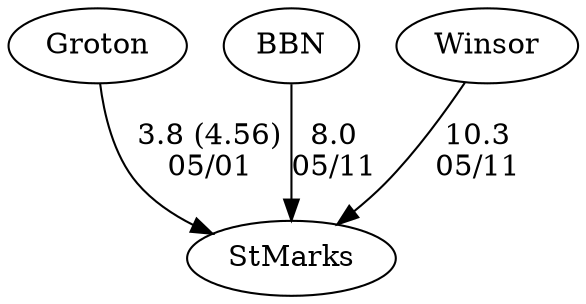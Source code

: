 digraph girls5foursStMarks {Groton [URL="girls5foursStMarksGroton.html"];BBN [URL="girls5foursStMarksBBN.html"];StMarks [URL="girls5foursStMarksStMarks.html"];Winsor [URL="girls5foursStMarksWinsor.html"];Winsor -> StMarks[label="10.3
05/11", weight="90", tooltip="NEIRA Girls Fours, du Pont Cup: Pomfret vs. BB&N, Gunn, Miss Porter's, St. Mark's, Taft, Winsor			
Distance: 1500m Conditions: ~9MPH crossing headwind from lane 6 to lane 1, with occasional gusts. Beginning of race slightly choppier than finish. Conditions seemed to improve marginally by last race (G1). Comments: Alternated races with boys races. Order of girls races: G-Novice, G4, G3, G5, G2, G1. The novice boat race is listed in the sixth boat category. Crossing wind pushed almost all boats at least one lane to port. Several referee calls for boats to move to starboard in the lower boat races. Congratulations to Taft G1 for winning the 2024 du Pont Cup.
None", URL="https://www.row2k.com/results/resultspage.cfm?UID=377BB86A75BE9B00AD40E99984E7D587&cat=1", random="random"]; 
BBN -> StMarks[label="8.0
05/11", weight="92", tooltip="NEIRA Girls Fours, du Pont Cup: Pomfret vs. BB&N, Gunn, Miss Porter's, St. Mark's, Taft, Winsor			
Distance: 1500m Conditions: ~9MPH crossing headwind from lane 6 to lane 1, with occasional gusts. Beginning of race slightly choppier than finish. Conditions seemed to improve marginally by last race (G1). Comments: Alternated races with boys races. Order of girls races: G-Novice, G4, G3, G5, G2, G1. The novice boat race is listed in the sixth boat category. Crossing wind pushed almost all boats at least one lane to port. Several referee calls for boats to move to starboard in the lower boat races. Congratulations to Taft G1 for winning the 2024 du Pont Cup.
None", URL="https://www.row2k.com/results/resultspage.cfm?UID=377BB86A75BE9B00AD40E99984E7D587&cat=1", random="random"]; 
Groton -> StMarks[label="3.8 (4.56)
05/01", weight="97", tooltip="NEIRA Boys & Girls Fours,Groton JV vs. St. Marks JV			
Distance: 1250m Conditions: Due to downstream repair work on a dam, the river was very low and the was not much current. There was also very little wind or chop.
None", URL="https://www.row2k.com/results/resultspage.cfm?UID=7F0159CF3B59800CD4DF105B51503B4D&cat=5", random="random"]}
